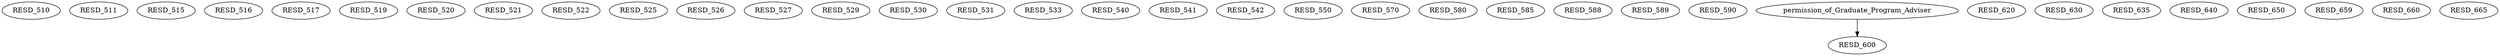 digraph G {
    RESD_510;
    RESD_511;
    RESD_515;
    RESD_516;
    RESD_517;
    RESD_519;
    RESD_520;
    RESD_521;
    RESD_522;
    RESD_525;
    RESD_526;
    RESD_527;
    RESD_529;
    RESD_530;
    RESD_531;
    RESD_533;
    RESD_540;
    RESD_541;
    RESD_542;
    RESD_550;
    RESD_570;
    RESD_580;
    RESD_585;
    RESD_588;
    RESD_589;
    RESD_590;
    edge [color=black];
    permission_of_Graduate_Program_Adviser -> RESD_600;
    RESD_620;
    RESD_630;
    RESD_635;
    RESD_640;
    RESD_650;
    RESD_659;
    RESD_660;
    RESD_665;
}
